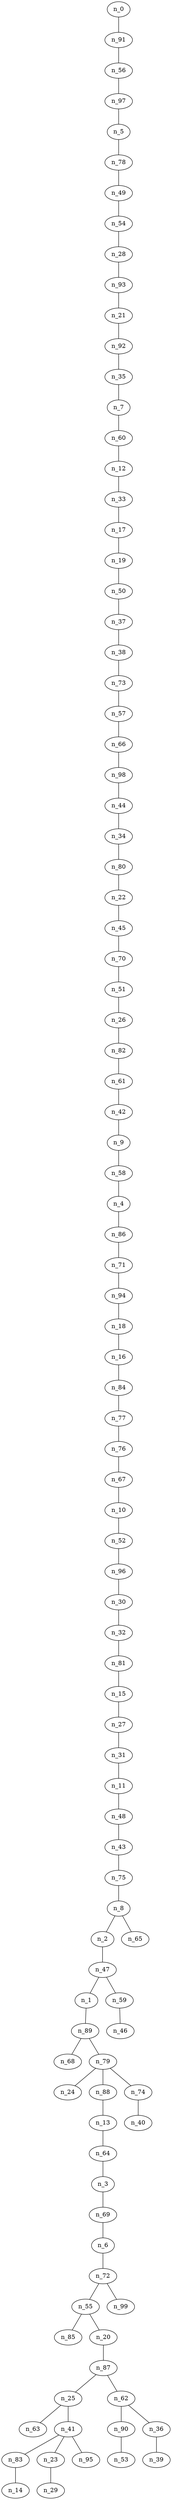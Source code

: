 graph grafoErdosRenyi_100_400_DFS_R  {
n_0;
n_91;
n_56;
n_97;
n_5;
n_78;
n_49;
n_54;
n_28;
n_93;
n_21;
n_92;
n_35;
n_7;
n_60;
n_12;
n_33;
n_17;
n_19;
n_50;
n_37;
n_38;
n_73;
n_57;
n_66;
n_98;
n_44;
n_34;
n_80;
n_22;
n_45;
n_70;
n_51;
n_26;
n_82;
n_61;
n_42;
n_9;
n_58;
n_4;
n_86;
n_71;
n_94;
n_18;
n_16;
n_84;
n_77;
n_76;
n_67;
n_10;
n_52;
n_96;
n_30;
n_32;
n_81;
n_15;
n_27;
n_31;
n_11;
n_48;
n_43;
n_75;
n_8;
n_2;
n_47;
n_1;
n_89;
n_68;
n_79;
n_24;
n_88;
n_13;
n_64;
n_3;
n_69;
n_6;
n_72;
n_55;
n_85;
n_20;
n_87;
n_25;
n_63;
n_41;
n_83;
n_14;
n_23;
n_29;
n_95;
n_62;
n_90;
n_53;
n_36;
n_39;
n_99;
n_74;
n_40;
n_59;
n_46;
n_65;
n_0 -- n_91;
n_91 -- n_56;
n_56 -- n_97;
n_97 -- n_5;
n_5 -- n_78;
n_78 -- n_49;
n_49 -- n_54;
n_54 -- n_28;
n_28 -- n_93;
n_93 -- n_21;
n_21 -- n_92;
n_92 -- n_35;
n_35 -- n_7;
n_7 -- n_60;
n_60 -- n_12;
n_12 -- n_33;
n_33 -- n_17;
n_17 -- n_19;
n_19 -- n_50;
n_50 -- n_37;
n_37 -- n_38;
n_38 -- n_73;
n_73 -- n_57;
n_57 -- n_66;
n_66 -- n_98;
n_98 -- n_44;
n_44 -- n_34;
n_34 -- n_80;
n_80 -- n_22;
n_22 -- n_45;
n_45 -- n_70;
n_70 -- n_51;
n_51 -- n_26;
n_26 -- n_82;
n_82 -- n_61;
n_61 -- n_42;
n_42 -- n_9;
n_9 -- n_58;
n_58 -- n_4;
n_4 -- n_86;
n_86 -- n_71;
n_71 -- n_94;
n_94 -- n_18;
n_18 -- n_16;
n_16 -- n_84;
n_84 -- n_77;
n_77 -- n_76;
n_76 -- n_67;
n_67 -- n_10;
n_10 -- n_52;
n_52 -- n_96;
n_96 -- n_30;
n_30 -- n_32;
n_32 -- n_81;
n_81 -- n_15;
n_15 -- n_27;
n_27 -- n_31;
n_31 -- n_11;
n_11 -- n_48;
n_48 -- n_43;
n_43 -- n_75;
n_75 -- n_8;
n_8 -- n_2;
n_2 -- n_47;
n_47 -- n_1;
n_1 -- n_89;
n_89 -- n_68;
n_89 -- n_79;
n_79 -- n_24;
n_79 -- n_88;
n_88 -- n_13;
n_13 -- n_64;
n_64 -- n_3;
n_3 -- n_69;
n_69 -- n_6;
n_6 -- n_72;
n_72 -- n_55;
n_55 -- n_85;
n_55 -- n_20;
n_20 -- n_87;
n_87 -- n_25;
n_25 -- n_63;
n_25 -- n_41;
n_41 -- n_83;
n_83 -- n_14;
n_41 -- n_23;
n_23 -- n_29;
n_41 -- n_95;
n_87 -- n_62;
n_62 -- n_90;
n_90 -- n_53;
n_62 -- n_36;
n_36 -- n_39;
n_72 -- n_99;
n_79 -- n_74;
n_74 -- n_40;
n_47 -- n_59;
n_59 -- n_46;
n_8 -- n_65;
}